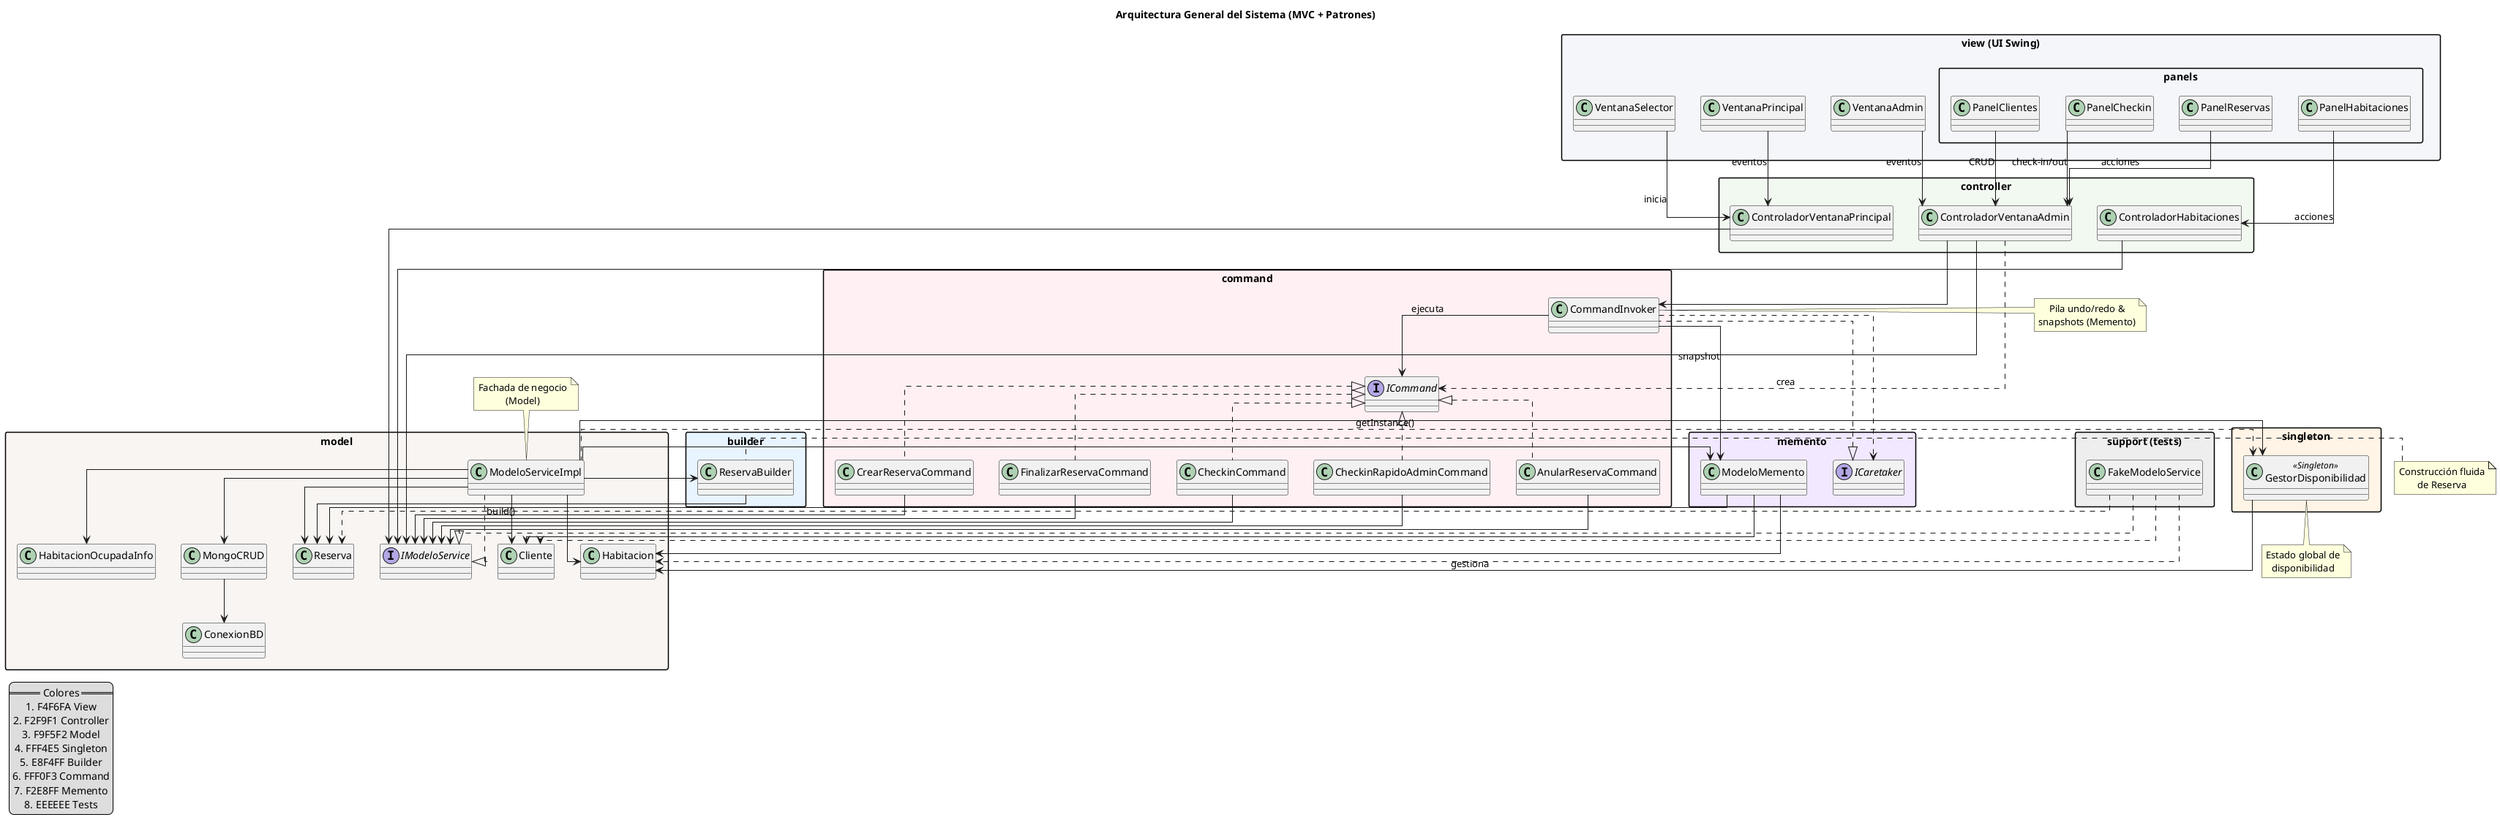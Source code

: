 @startuml
title Arquitectura General del Sistema (MVC + Patrones)

skinparam packageStyle rect
skinparam shadowing false
skinparam linetype ortho
skinparam classAttributeIconSize 0
skinparam defaultTextAlignment center

package "view (UI Swing)" #F4F6FA {
  class VentanaPrincipal
  class VentanaAdmin
  class VentanaSelector
  package panels {
    class PanelClientes
    class PanelHabitaciones
    class PanelReservas
    class PanelCheckin
  }
}

package "controller" #F2F9F1 {
  class ControladorVentanaPrincipal
  class ControladorVentanaAdmin
  class ControladorHabitaciones
}

package "model" #F9F5F2 {
  interface IModeloService
  class ModeloServiceImpl
  class MongoCRUD
  class ConexionBD
  class Cliente
  class Habitacion
  class Reserva
  class HabitacionOcupadaInfo
}

package "singleton" #FFF4E5 {
  class GestorDisponibilidad <<Singleton>>
}

package "builder" #E8F4FF {
  class ReservaBuilder
}

package "command" #FFF0F3 {
  interface ICommand
  class CrearReservaCommand
  class FinalizarReservaCommand
  class CheckinCommand
  class CheckinRapidoAdminCommand
  class AnularReservaCommand
  class CommandInvoker
}

package "memento" #F2E8FF {
  class ModeloMemento
  interface ICaretaker
}

package "support (tests)" #EEEEEE {
  class FakeModeloService
}

VentanaPrincipal --> ControladorVentanaPrincipal : eventos
VentanaAdmin --> ControladorVentanaAdmin : eventos
VentanaSelector --> ControladorVentanaPrincipal : inicia
PanelClientes --> ControladorVentanaAdmin : CRUD
PanelHabitaciones --> ControladorHabitaciones : acciones
PanelReservas --> ControladorVentanaAdmin : acciones
PanelCheckin --> ControladorVentanaAdmin : check-in/out

ControladorVentanaPrincipal --> IModeloService
ControladorVentanaAdmin --> IModeloService
ControladorHabitaciones --> IModeloService
ControladorVentanaAdmin --> CommandInvoker
ControladorVentanaAdmin ..> ICommand : crea

ModeloServiceImpl ..|> IModeloService
ModeloServiceImpl --> MongoCRUD
ModeloServiceImpl --> GestorDisponibilidad
ModeloServiceImpl --> ReservaBuilder
ModeloServiceImpl --> ModeloMemento
MongoCRUD --> ConexionBD
ModeloServiceImpl --> Cliente
ModeloServiceImpl --> Habitacion
ModeloServiceImpl --> Reserva
ModeloServiceImpl --> HabitacionOcupadaInfo

ReservaBuilder --> Reserva : build()

ICommand <|.. CrearReservaCommand
ICommand <|.. FinalizarReservaCommand
ICommand <|.. CheckinCommand
ICommand <|.. CheckinRapidoAdminCommand
ICommand <|.. AnularReservaCommand
CrearReservaCommand --> IModeloService
FinalizarReservaCommand --> IModeloService
CheckinCommand --> IModeloService
CheckinRapidoAdminCommand --> IModeloService
AnularReservaCommand --> IModeloService
CommandInvoker --> ICommand : ejecuta
CommandInvoker --> ModeloMemento : snapshot
CommandInvoker ..> ICaretaker

ModeloMemento --> Cliente
ModeloMemento --> Habitacion
ModeloMemento --> Reserva
ICaretaker <|.. CommandInvoker

GestorDisponibilidad <.. ModeloServiceImpl : getInstance()
GestorDisponibilidad --> Habitacion : gestiona

FakeModeloService ..|> IModeloService
FakeModeloService -[dashed]-> Habitacion
FakeModeloService -[dashed]-> Reserva
FakeModeloService -[dashed]-> Cliente

note top of ModeloServiceImpl
  Fachada de negocio
  (Model)
end note

note right of CommandInvoker
  Pila undo/redo &
  snapshots (Memento)
end note

note bottom of GestorDisponibilidad
  Estado global de
  disponibilidad
end note

note left of ReservaBuilder
  Construcción fluida
  de Reserva
end note

legend left
  == Colores ==
  #F4F6FA View
  #F2F9F1 Controller
  #F9F5F2 Model
  #FFF4E5 Singleton
  #E8F4FF Builder
  #FFF0F3 Command
  #F2E8FF Memento
  #EEEEEE Tests
endlegend

@enduml
